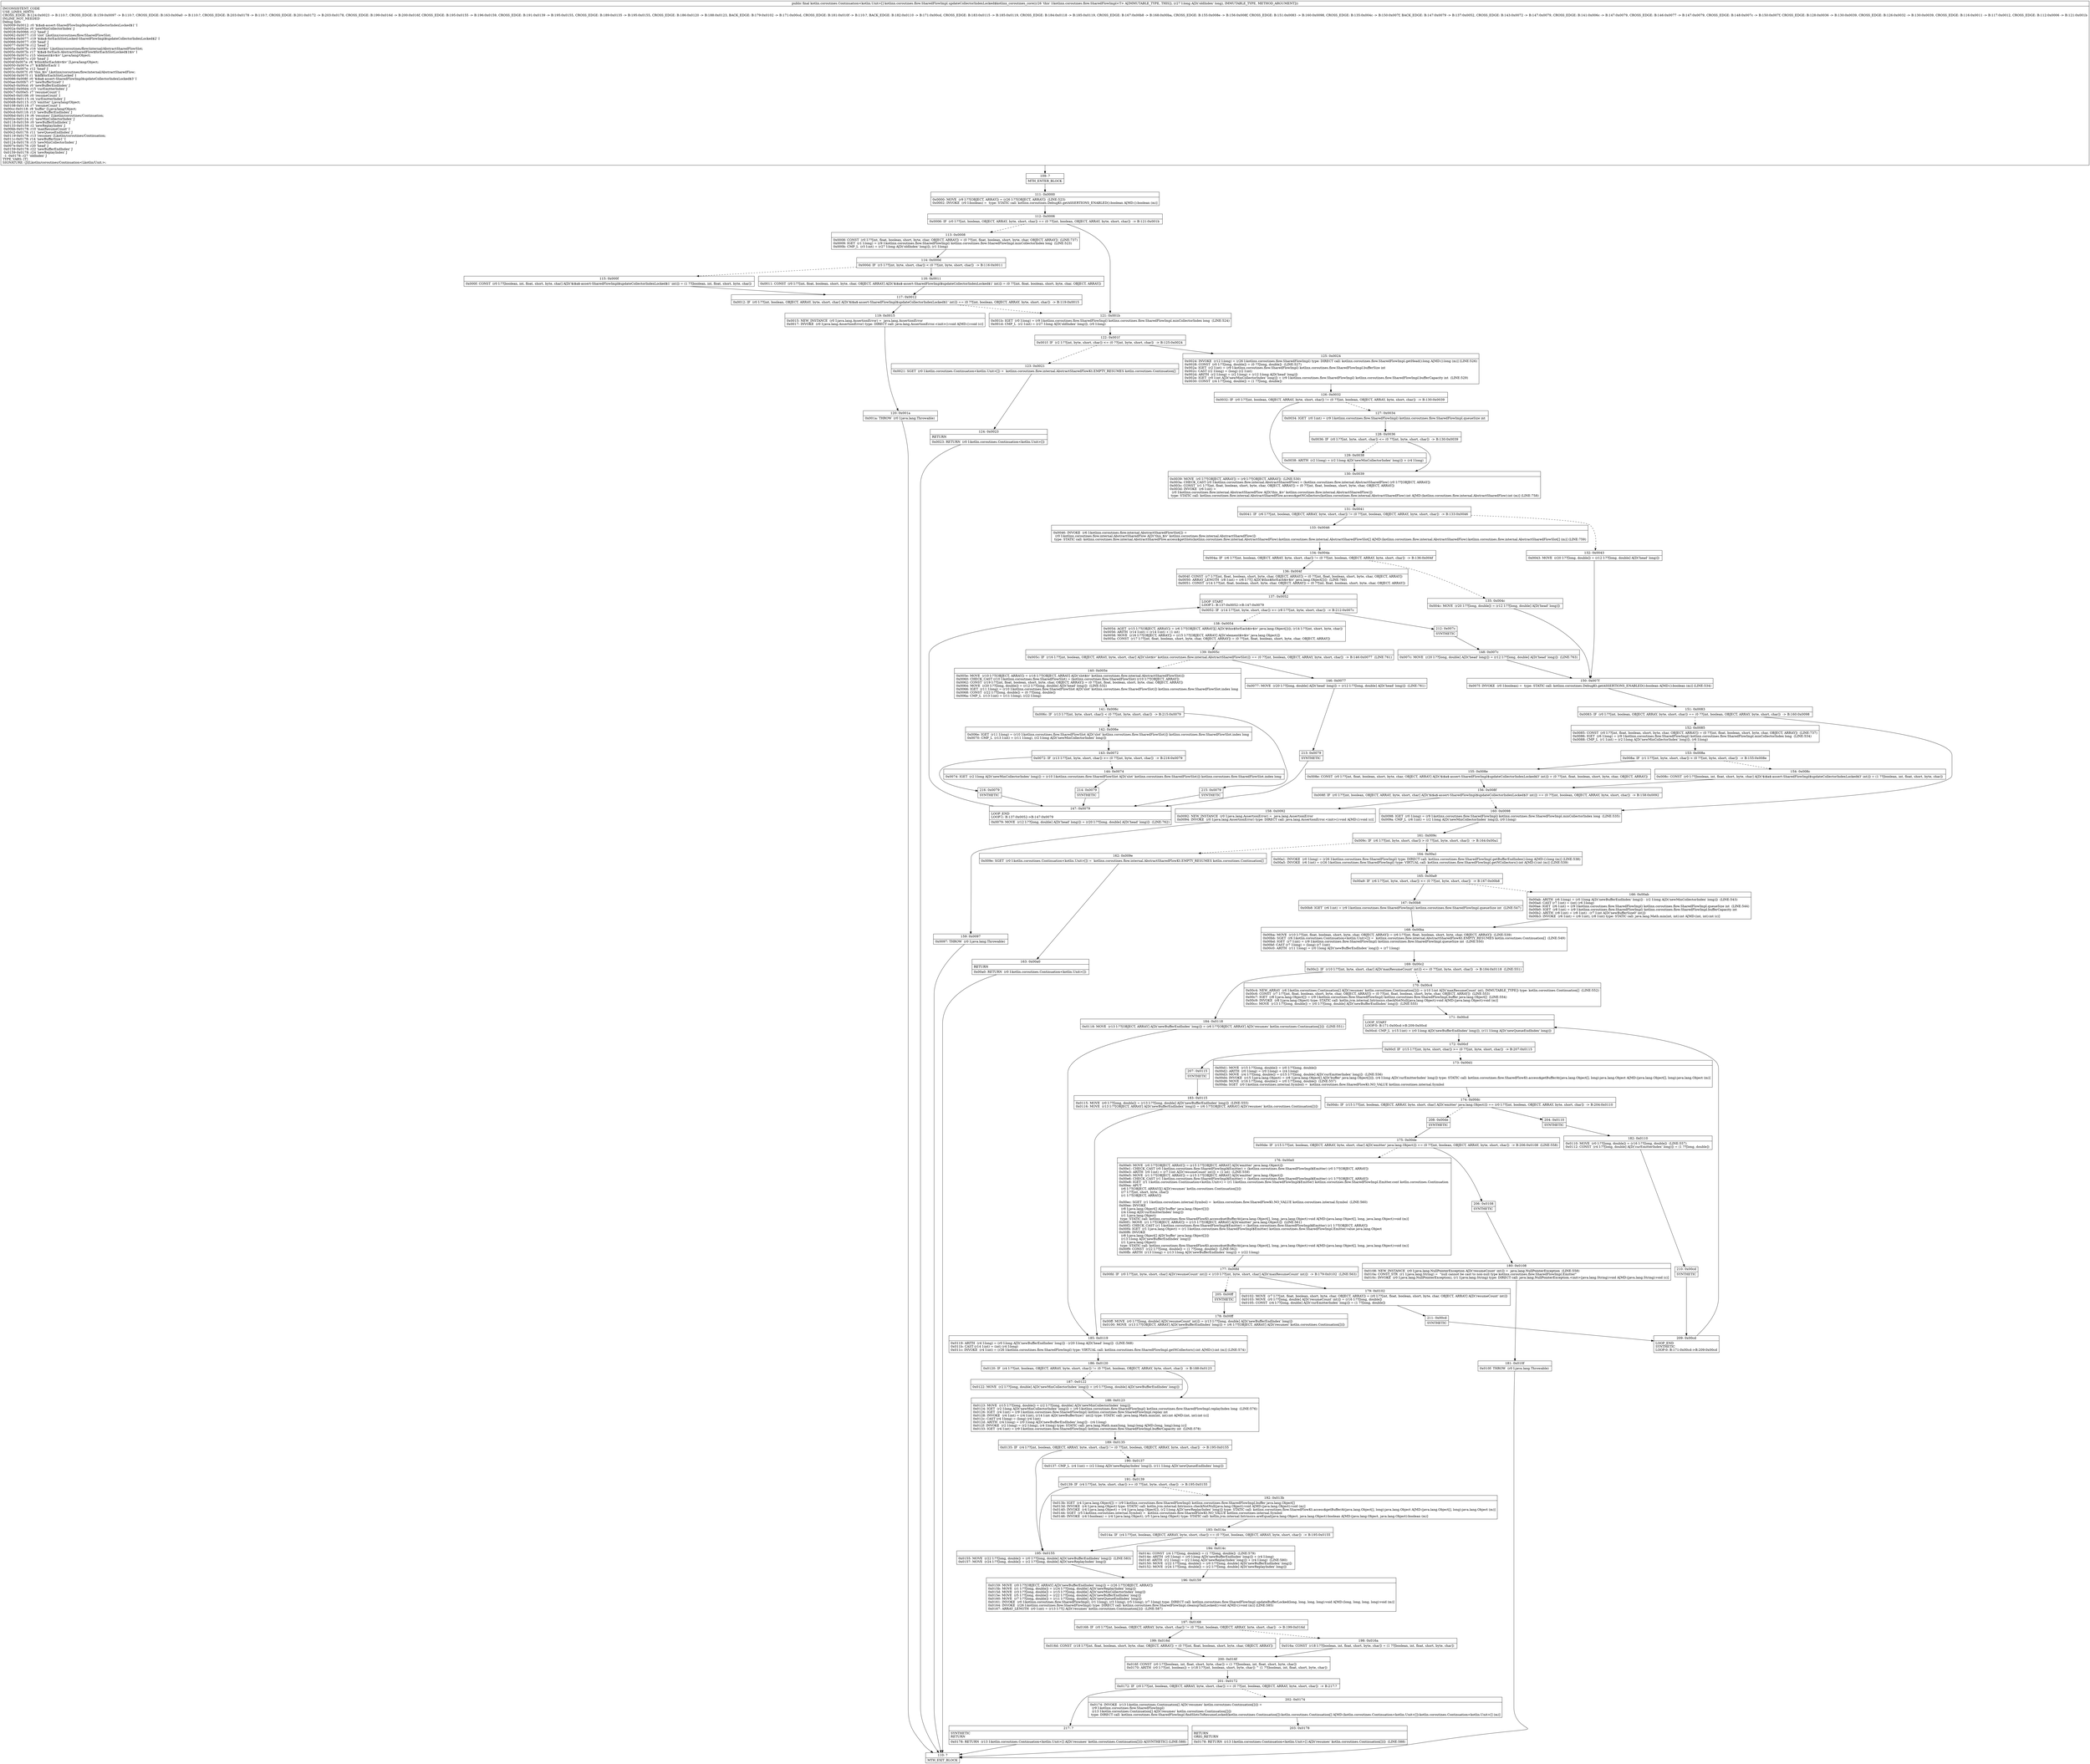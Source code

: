 digraph "CFG forkotlinx.coroutines.flow.SharedFlowImpl.updateCollectorIndexLocked$kotlinx_coroutines_core(J)[Lkotlin\/coroutines\/Continuation;" {
Node_109 [shape=record,label="{109\:\ ?|MTH_ENTER_BLOCK\l}"];
Node_111 [shape=record,label="{111\:\ 0x0000|0x0000: MOVE  (r9 I:??[OBJECT, ARRAY]) = (r26 I:??[OBJECT, ARRAY])  (LINE:523)\l0x0002: INVOKE  (r0 I:boolean) =  type: STATIC call: kotlinx.coroutines.DebugKt.getASSERTIONS_ENABLED():boolean A[MD:():boolean (m)]\l}"];
Node_112 [shape=record,label="{112\:\ 0x0006|0x0006: IF  (r0 I:??[int, boolean, OBJECT, ARRAY, byte, short, char]) == (0 ??[int, boolean, OBJECT, ARRAY, byte, short, char])  \-\> B:121:0x001b \l}"];
Node_113 [shape=record,label="{113\:\ 0x0008|0x0008: CONST  (r0 I:??[int, float, boolean, short, byte, char, OBJECT, ARRAY]) = (0 ??[int, float, boolean, short, byte, char, OBJECT, ARRAY])  (LINE:737)\l0x0009: IGET  (r1 I:long) = (r9 I:kotlinx.coroutines.flow.SharedFlowImpl) kotlinx.coroutines.flow.SharedFlowImpl.minCollectorIndex long  (LINE:523)\l0x000b: CMP_L  (r3 I:int) = (r27 I:long A[D('oldIndex' long)]), (r1 I:long) \l}"];
Node_114 [shape=record,label="{114\:\ 0x000d|0x000d: IF  (r3 I:??[int, byte, short, char]) \< (0 ??[int, byte, short, char])  \-\> B:116:0x0011 \l}"];
Node_115 [shape=record,label="{115\:\ 0x000f|0x000f: CONST  (r0 I:??[boolean, int, float, short, byte, char] A[D('$i$a$\-assert\-SharedFlowImpl$updateCollectorIndexLocked$1' int)]) = (1 ??[boolean, int, float, short, byte, char]) \l}"];
Node_117 [shape=record,label="{117\:\ 0x0012|0x0012: IF  (r0 I:??[int, boolean, OBJECT, ARRAY, byte, short, char] A[D('$i$a$\-assert\-SharedFlowImpl$updateCollectorIndexLocked$1' int)]) == (0 ??[int, boolean, OBJECT, ARRAY, byte, short, char])  \-\> B:119:0x0015 \l}"];
Node_119 [shape=record,label="{119\:\ 0x0015|0x0015: NEW_INSTANCE  (r0 I:java.lang.AssertionError) =  java.lang.AssertionError \l0x0017: INVOKE  (r0 I:java.lang.AssertionError) type: DIRECT call: java.lang.AssertionError.\<init\>():void A[MD:():void (c)]\l}"];
Node_120 [shape=record,label="{120\:\ 0x001a|0x001a: THROW  (r0 I:java.lang.Throwable) \l}"];
Node_110 [shape=record,label="{110\:\ ?|MTH_EXIT_BLOCK\l}"];
Node_116 [shape=record,label="{116\:\ 0x0011|0x0011: CONST  (r0 I:??[int, float, boolean, short, byte, char, OBJECT, ARRAY] A[D('$i$a$\-assert\-SharedFlowImpl$updateCollectorIndexLocked$1' int)]) = (0 ??[int, float, boolean, short, byte, char, OBJECT, ARRAY]) \l}"];
Node_121 [shape=record,label="{121\:\ 0x001b|0x001b: IGET  (r0 I:long) = (r9 I:kotlinx.coroutines.flow.SharedFlowImpl) kotlinx.coroutines.flow.SharedFlowImpl.minCollectorIndex long  (LINE:524)\l0x001d: CMP_L  (r2 I:int) = (r27 I:long A[D('oldIndex' long)]), (r0 I:long) \l}"];
Node_122 [shape=record,label="{122\:\ 0x001f|0x001f: IF  (r2 I:??[int, byte, short, char]) \<= (0 ??[int, byte, short, char])  \-\> B:125:0x0024 \l}"];
Node_123 [shape=record,label="{123\:\ 0x0021|0x0021: SGET  (r0 I:kotlin.coroutines.Continuation\<kotlin.Unit\>[]) =  kotlinx.coroutines.flow.internal.AbstractSharedFlowKt.EMPTY_RESUMES kotlin.coroutines.Continuation[] \l}"];
Node_124 [shape=record,label="{124\:\ 0x0023|RETURN\l|0x0023: RETURN  (r0 I:kotlin.coroutines.Continuation\<kotlin.Unit\>[]) \l}"];
Node_125 [shape=record,label="{125\:\ 0x0024|0x0024: INVOKE  (r12 I:long) = (r26 I:kotlinx.coroutines.flow.SharedFlowImpl) type: DIRECT call: kotlinx.coroutines.flow.SharedFlowImpl.getHead():long A[MD:():long (m)] (LINE:526)\l0x0028: CONST  (r0 I:??[long, double]) = (0 ??[long, double])  (LINE:527)\l0x002a: IGET  (r2 I:int) = (r9 I:kotlinx.coroutines.flow.SharedFlowImpl) kotlinx.coroutines.flow.SharedFlowImpl.bufferSize int \l0x002c: CAST (r2 I:long) = (long) (r2 I:int) \l0x002d: ARITH  (r2 I:long) = (r2 I:long) + (r12 I:long A[D('head' long)]) \l0x002e: IGET  (r0 I:int A[D('newMinCollectorIndex' long)]) = (r9 I:kotlinx.coroutines.flow.SharedFlowImpl) kotlinx.coroutines.flow.SharedFlowImpl.bufferCapacity int  (LINE:529)\l0x0030: CONST  (r4 I:??[long, double]) = (1 ??[long, double]) \l}"];
Node_126 [shape=record,label="{126\:\ 0x0032|0x0032: IF  (r0 I:??[int, boolean, OBJECT, ARRAY, byte, short, char]) != (0 ??[int, boolean, OBJECT, ARRAY, byte, short, char])  \-\> B:130:0x0039 \l}"];
Node_127 [shape=record,label="{127\:\ 0x0034|0x0034: IGET  (r0 I:int) = (r9 I:kotlinx.coroutines.flow.SharedFlowImpl) kotlinx.coroutines.flow.SharedFlowImpl.queueSize int \l}"];
Node_128 [shape=record,label="{128\:\ 0x0036|0x0036: IF  (r0 I:??[int, byte, short, char]) \<= (0 ??[int, byte, short, char])  \-\> B:130:0x0039 \l}"];
Node_129 [shape=record,label="{129\:\ 0x0038|0x0038: ARITH  (r2 I:long) = (r2 I:long A[D('newMinCollectorIndex' long)]) + (r4 I:long) \l}"];
Node_130 [shape=record,label="{130\:\ 0x0039|0x0039: MOVE  (r0 I:??[OBJECT, ARRAY]) = (r9 I:??[OBJECT, ARRAY])  (LINE:530)\l0x003a: CHECK_CAST (r0 I:kotlinx.coroutines.flow.internal.AbstractSharedFlow) = (kotlinx.coroutines.flow.internal.AbstractSharedFlow) (r0 I:??[OBJECT, ARRAY]) \l0x003c: CONST  (r1 I:??[int, float, boolean, short, byte, char, OBJECT, ARRAY]) = (0 ??[int, float, boolean, short, byte, char, OBJECT, ARRAY]) \l0x003d: INVOKE  (r6 I:int) = \l  (r0 I:kotlinx.coroutines.flow.internal.AbstractSharedFlow A[D('this_$iv' kotlinx.coroutines.flow.internal.AbstractSharedFlow)])\l type: STATIC call: kotlinx.coroutines.flow.internal.AbstractSharedFlow.access$getNCollectors(kotlinx.coroutines.flow.internal.AbstractSharedFlow):int A[MD:(kotlinx.coroutines.flow.internal.AbstractSharedFlow):int (m)] (LINE:758)\l}"];
Node_131 [shape=record,label="{131\:\ 0x0041|0x0041: IF  (r6 I:??[int, boolean, OBJECT, ARRAY, byte, short, char]) != (0 ??[int, boolean, OBJECT, ARRAY, byte, short, char])  \-\> B:133:0x0046 \l}"];
Node_132 [shape=record,label="{132\:\ 0x0043|0x0043: MOVE  (r20 I:??[long, double]) = (r12 I:??[long, double] A[D('head' long)]) \l}"];
Node_150 [shape=record,label="{150\:\ 0x007f|0x007f: INVOKE  (r0 I:boolean) =  type: STATIC call: kotlinx.coroutines.DebugKt.getASSERTIONS_ENABLED():boolean A[MD:():boolean (m)] (LINE:534)\l}"];
Node_151 [shape=record,label="{151\:\ 0x0083|0x0083: IF  (r0 I:??[int, boolean, OBJECT, ARRAY, byte, short, char]) == (0 ??[int, boolean, OBJECT, ARRAY, byte, short, char])  \-\> B:160:0x0098 \l}"];
Node_152 [shape=record,label="{152\:\ 0x0085|0x0085: CONST  (r0 I:??[int, float, boolean, short, byte, char, OBJECT, ARRAY]) = (0 ??[int, float, boolean, short, byte, char, OBJECT, ARRAY])  (LINE:737)\l0x0086: IGET  (r6 I:long) = (r9 I:kotlinx.coroutines.flow.SharedFlowImpl) kotlinx.coroutines.flow.SharedFlowImpl.minCollectorIndex long  (LINE:534)\l0x0088: CMP_L  (r1 I:int) = (r2 I:long A[D('newMinCollectorIndex' long)]), (r6 I:long) \l}"];
Node_153 [shape=record,label="{153\:\ 0x008a|0x008a: IF  (r1 I:??[int, byte, short, char]) \< (0 ??[int, byte, short, char])  \-\> B:155:0x008e \l}"];
Node_154 [shape=record,label="{154\:\ 0x008c|0x008c: CONST  (r0 I:??[boolean, int, float, short, byte, char] A[D('$i$a$\-assert\-SharedFlowImpl$updateCollectorIndexLocked$3' int)]) = (1 ??[boolean, int, float, short, byte, char]) \l}"];
Node_156 [shape=record,label="{156\:\ 0x008f|0x008f: IF  (r0 I:??[int, boolean, OBJECT, ARRAY, byte, short, char] A[D('$i$a$\-assert\-SharedFlowImpl$updateCollectorIndexLocked$3' int)]) == (0 ??[int, boolean, OBJECT, ARRAY, byte, short, char])  \-\> B:158:0x0092 \l}"];
Node_158 [shape=record,label="{158\:\ 0x0092|0x0092: NEW_INSTANCE  (r0 I:java.lang.AssertionError) =  java.lang.AssertionError \l0x0094: INVOKE  (r0 I:java.lang.AssertionError) type: DIRECT call: java.lang.AssertionError.\<init\>():void A[MD:():void (c)]\l}"];
Node_159 [shape=record,label="{159\:\ 0x0097|0x0097: THROW  (r0 I:java.lang.Throwable) \l}"];
Node_155 [shape=record,label="{155\:\ 0x008e|0x008e: CONST  (r0 I:??[int, float, boolean, short, byte, char, OBJECT, ARRAY] A[D('$i$a$\-assert\-SharedFlowImpl$updateCollectorIndexLocked$3' int)]) = (0 ??[int, float, boolean, short, byte, char, OBJECT, ARRAY]) \l}"];
Node_160 [shape=record,label="{160\:\ 0x0098|0x0098: IGET  (r0 I:long) = (r9 I:kotlinx.coroutines.flow.SharedFlowImpl) kotlinx.coroutines.flow.SharedFlowImpl.minCollectorIndex long  (LINE:535)\l0x009a: CMP_L  (r6 I:int) = (r2 I:long A[D('newMinCollectorIndex' long)]), (r0 I:long) \l}"];
Node_161 [shape=record,label="{161\:\ 0x009c|0x009c: IF  (r6 I:??[int, byte, short, char]) \> (0 ??[int, byte, short, char])  \-\> B:164:0x00a1 \l}"];
Node_162 [shape=record,label="{162\:\ 0x009e|0x009e: SGET  (r0 I:kotlin.coroutines.Continuation\<kotlin.Unit\>[]) =  kotlinx.coroutines.flow.internal.AbstractSharedFlowKt.EMPTY_RESUMES kotlin.coroutines.Continuation[] \l}"];
Node_163 [shape=record,label="{163\:\ 0x00a0|RETURN\l|0x00a0: RETURN  (r0 I:kotlin.coroutines.Continuation\<kotlin.Unit\>[]) \l}"];
Node_164 [shape=record,label="{164\:\ 0x00a1|0x00a1: INVOKE  (r0 I:long) = (r26 I:kotlinx.coroutines.flow.SharedFlowImpl) type: DIRECT call: kotlinx.coroutines.flow.SharedFlowImpl.getBufferEndIndex():long A[MD:():long (m)] (LINE:538)\l0x00a5: INVOKE  (r6 I:int) = (r26 I:kotlinx.coroutines.flow.SharedFlowImpl) type: VIRTUAL call: kotlinx.coroutines.flow.SharedFlowImpl.getNCollectors():int A[MD:():int (m)] (LINE:539)\l}"];
Node_165 [shape=record,label="{165\:\ 0x00a9|0x00a9: IF  (r6 I:??[int, byte, short, char]) \<= (0 ??[int, byte, short, char])  \-\> B:167:0x00b8 \l}"];
Node_166 [shape=record,label="{166\:\ 0x00ab|0x00ab: ARITH  (r6 I:long) = (r0 I:long A[D('newBufferEndIndex' long)]) \- (r2 I:long A[D('newMinCollectorIndex' long)])  (LINE:543)\l0x00ad: CAST (r7 I:int) = (int) (r6 I:long) \l0x00ae: IGET  (r6 I:int) = (r9 I:kotlinx.coroutines.flow.SharedFlowImpl) kotlinx.coroutines.flow.SharedFlowImpl.queueSize int  (LINE:544)\l0x00b0: IGET  (r8 I:int) = (r9 I:kotlinx.coroutines.flow.SharedFlowImpl) kotlinx.coroutines.flow.SharedFlowImpl.bufferCapacity int \l0x00b2: ARITH  (r8 I:int) = (r8 I:int) \- (r7 I:int A[D('newBufferSize0' int)]) \l0x00b3: INVOKE  (r6 I:int) = (r6 I:int), (r8 I:int) type: STATIC call: java.lang.Math.min(int, int):int A[MD:(int, int):int (c)]\l}"];
Node_168 [shape=record,label="{168\:\ 0x00ba|0x00ba: MOVE  (r10 I:??[int, float, boolean, short, byte, char, OBJECT, ARRAY]) = (r6 I:??[int, float, boolean, short, byte, char, OBJECT, ARRAY])  (LINE:539)\l0x00bb: SGET  (r6 I:kotlin.coroutines.Continuation\<kotlin.Unit\>[]) =  kotlinx.coroutines.flow.internal.AbstractSharedFlowKt.EMPTY_RESUMES kotlin.coroutines.Continuation[]  (LINE:549)\l0x00bd: IGET  (r7 I:int) = (r9 I:kotlinx.coroutines.flow.SharedFlowImpl) kotlinx.coroutines.flow.SharedFlowImpl.queueSize int  (LINE:550)\l0x00bf: CAST (r7 I:long) = (long) (r7 I:int) \l0x00c0: ARITH  (r11 I:long) = (r0 I:long A[D('newBufferEndIndex' long)]) + (r7 I:long) \l}"];
Node_169 [shape=record,label="{169\:\ 0x00c2|0x00c2: IF  (r10 I:??[int, byte, short, char] A[D('maxResumeCount' int)]) \<= (0 ??[int, byte, short, char])  \-\> B:184:0x0118  (LINE:551)\l}"];
Node_170 [shape=record,label="{170\:\ 0x00c4|0x00c4: NEW_ARRAY  (r6 I:kotlin.coroutines.Continuation[] A[D('resumes' kotlin.coroutines.Continuation[])]) = (r10 I:int A[D('maxResumeCount' int), IMMUTABLE_TYPE]) type: kotlin.coroutines.Continuation[]  (LINE:552)\l0x00c6: CONST  (r7 I:??[int, float, boolean, short, byte, char, OBJECT, ARRAY]) = (0 ??[int, float, boolean, short, byte, char, OBJECT, ARRAY])  (LINE:553)\l0x00c7: IGET  (r8 I:java.lang.Object[]) = (r9 I:kotlinx.coroutines.flow.SharedFlowImpl) kotlinx.coroutines.flow.SharedFlowImpl.buffer java.lang.Object[]  (LINE:554)\l0x00c9: INVOKE  (r8 I:java.lang.Object) type: STATIC call: kotlin.jvm.internal.Intrinsics.checkNotNull(java.lang.Object):void A[MD:(java.lang.Object):void (m)]\l0x00cc: MOVE  (r13 I:??[long, double]) = (r0 I:??[long, double] A[D('newBufferEndIndex' long)])  (LINE:555)\l}"];
Node_171 [shape=record,label="{171\:\ 0x00cd|LOOP_START\lLOOP:0: B:171:0x00cd\-\>B:209:0x00cd\l|0x00cd: CMP_L  (r15 I:int) = (r0 I:long A[D('newBufferEndIndex' long)]), (r11 I:long A[D('newQueueEndIndex' long)]) \l}"];
Node_172 [shape=record,label="{172\:\ 0x00cf|0x00cf: IF  (r15 I:??[int, byte, short, char]) \>= (0 ??[int, byte, short, char])  \-\> B:207:0x0115 \l}"];
Node_173 [shape=record,label="{173\:\ 0x00d1|0x00d1: MOVE  (r15 I:??[long, double]) = (r0 I:??[long, double]) \l0x00d2: ARITH  (r0 I:long) = (r0 I:long) + (r4 I:long) \l0x00d3: MOVE  (r4 I:??[long, double]) = (r15 I:??[long, double] A[D('curEmitterIndex' long)])  (LINE:556)\l0x00d4: INVOKE  (r15 I:java.lang.Object) = (r8 I:java.lang.Object[] A[D('buffer' java.lang.Object[])]), (r4 I:long A[D('curEmitterIndex' long)]) type: STATIC call: kotlinx.coroutines.flow.SharedFlowKt.access$getBufferAt(java.lang.Object[], long):java.lang.Object A[MD:(java.lang.Object[], long):java.lang.Object (m)]\l0x00d8: MOVE  (r16 I:??[long, double]) = (r0 I:??[long, double])  (LINE:557)\l0x00da: SGET  (r0 I:kotlinx.coroutines.internal.Symbol) =  kotlinx.coroutines.flow.SharedFlowKt.NO_VALUE kotlinx.coroutines.internal.Symbol \l}"];
Node_174 [shape=record,label="{174\:\ 0x00dc|0x00dc: IF  (r15 I:??[int, boolean, OBJECT, ARRAY, byte, short, char] A[D('emitter' java.lang.Object)]) == (r0 I:??[int, boolean, OBJECT, ARRAY, byte, short, char])  \-\> B:204:0x0110 \l}"];
Node_204 [shape=record,label="{204\:\ 0x0110|SYNTHETIC\l}"];
Node_182 [shape=record,label="{182\:\ 0x0110|0x0110: MOVE  (r0 I:??[long, double]) = (r16 I:??[long, double])  (LINE:557)\l0x0112: CONST  (r4 I:??[long, double] A[D('curEmitterIndex' long)]) = (1 ??[long, double]) \l}"];
Node_210 [shape=record,label="{210\:\ 0x00cd|SYNTHETIC\l}"];
Node_209 [shape=record,label="{209\:\ 0x00cd|LOOP_END\lSYNTHETIC\lLOOP:0: B:171:0x00cd\-\>B:209:0x00cd\l}"];
Node_208 [shape=record,label="{208\:\ 0x00de|SYNTHETIC\l}"];
Node_175 [shape=record,label="{175\:\ 0x00de|0x00de: IF  (r15 I:??[int, boolean, OBJECT, ARRAY, byte, short, char] A[D('emitter' java.lang.Object)]) == (0 ??[int, boolean, OBJECT, ARRAY, byte, short, char])  \-\> B:206:0x0108  (LINE:558)\l}"];
Node_176 [shape=record,label="{176\:\ 0x00e0|0x00e0: MOVE  (r0 I:??[OBJECT, ARRAY]) = (r15 I:??[OBJECT, ARRAY] A[D('emitter' java.lang.Object)]) \l0x00e1: CHECK_CAST (r0 I:kotlinx.coroutines.flow.SharedFlowImpl$Emitter) = (kotlinx.coroutines.flow.SharedFlowImpl$Emitter) (r0 I:??[OBJECT, ARRAY]) \l0x00e3: ARITH  (r0 I:int) = (r7 I:int A[D('resumeCount' int)]) + (1 int)  (LINE:559)\l0x00e5: MOVE  (r1 I:??[OBJECT, ARRAY]) = (r15 I:??[OBJECT, ARRAY] A[D('emitter' java.lang.Object)]) \l0x00e6: CHECK_CAST (r1 I:kotlinx.coroutines.flow.SharedFlowImpl$Emitter) = (kotlinx.coroutines.flow.SharedFlowImpl$Emitter) (r1 I:??[OBJECT, ARRAY]) \l0x00e8: IGET  (r1 I:kotlin.coroutines.Continuation\<kotlin.Unit\>) = (r1 I:kotlinx.coroutines.flow.SharedFlowImpl$Emitter) kotlinx.coroutines.flow.SharedFlowImpl.Emitter.cont kotlin.coroutines.Continuation \l0x00ea: APUT  \l  (r6 I:??[OBJECT, ARRAY][] A[D('resumes' kotlin.coroutines.Continuation[])])\l  (r7 I:??[int, short, byte, char])\l  (r1 I:??[OBJECT, ARRAY])\l \l0x00ec: SGET  (r1 I:kotlinx.coroutines.internal.Symbol) =  kotlinx.coroutines.flow.SharedFlowKt.NO_VALUE kotlinx.coroutines.internal.Symbol  (LINE:560)\l0x00ee: INVOKE  \l  (r8 I:java.lang.Object[] A[D('buffer' java.lang.Object[])])\l  (r4 I:long A[D('curEmitterIndex' long)])\l  (r1 I:java.lang.Object)\l type: STATIC call: kotlinx.coroutines.flow.SharedFlowKt.access$setBufferAt(java.lang.Object[], long, java.lang.Object):void A[MD:(java.lang.Object[], long, java.lang.Object):void (m)]\l0x00f1: MOVE  (r1 I:??[OBJECT, ARRAY]) = (r15 I:??[OBJECT, ARRAY] A[D('emitter' java.lang.Object)])  (LINE:561)\l0x00f2: CHECK_CAST (r1 I:kotlinx.coroutines.flow.SharedFlowImpl$Emitter) = (kotlinx.coroutines.flow.SharedFlowImpl$Emitter) (r1 I:??[OBJECT, ARRAY]) \l0x00f4: IGET  (r1 I:java.lang.Object) = (r1 I:kotlinx.coroutines.flow.SharedFlowImpl$Emitter) kotlinx.coroutines.flow.SharedFlowImpl.Emitter.value java.lang.Object \l0x00f6: INVOKE  \l  (r8 I:java.lang.Object[] A[D('buffer' java.lang.Object[])])\l  (r13 I:long A[D('newBufferEndIndex' long)])\l  (r1 I:java.lang.Object)\l type: STATIC call: kotlinx.coroutines.flow.SharedFlowKt.access$setBufferAt(java.lang.Object[], long, java.lang.Object):void A[MD:(java.lang.Object[], long, java.lang.Object):void (m)]\l0x00f9: CONST  (r22 I:??[long, double]) = (1 ??[long, double])  (LINE:562)\l0x00fb: ARITH  (r13 I:long) = (r13 I:long A[D('newBufferEndIndex' long)]) + (r22 I:long) \l}"];
Node_177 [shape=record,label="{177\:\ 0x00fd|0x00fd: IF  (r0 I:??[int, byte, short, char] A[D('resumeCount' int)]) \< (r10 I:??[int, byte, short, char] A[D('maxResumeCount' int)])  \-\> B:179:0x0102  (LINE:563)\l}"];
Node_179 [shape=record,label="{179\:\ 0x0102|0x0102: MOVE  (r7 I:??[int, float, boolean, short, byte, char, OBJECT, ARRAY]) = (r0 I:??[int, float, boolean, short, byte, char, OBJECT, ARRAY] A[D('resumeCount' int)]) \l0x0103: MOVE  (r0 I:??[long, double] A[D('resumeCount' int)]) = (r16 I:??[long, double]) \l0x0105: CONST  (r4 I:??[long, double] A[D('curEmitterIndex' long)]) = (1 ??[long, double]) \l}"];
Node_211 [shape=record,label="{211\:\ 0x00cd|SYNTHETIC\l}"];
Node_205 [shape=record,label="{205\:\ 0x00ff|SYNTHETIC\l}"];
Node_178 [shape=record,label="{178\:\ 0x00ff|0x00ff: MOVE  (r0 I:??[long, double] A[D('resumeCount' int)]) = (r13 I:??[long, double] A[D('newBufferEndIndex' long)]) \l0x0100: MOVE  (r13 I:??[OBJECT, ARRAY] A[D('newBufferEndIndex' long)]) = (r6 I:??[OBJECT, ARRAY] A[D('resumes' kotlin.coroutines.Continuation[])]) \l}"];
Node_185 [shape=record,label="{185\:\ 0x0119|0x0119: ARITH  (r4 I:long) = (r0 I:long A[D('newBufferEndIndex' long)]) \- (r20 I:long A[D('head' long)])  (LINE:568)\l0x011b: CAST (r14 I:int) = (int) (r4 I:long) \l0x011c: INVOKE  (r4 I:int) = (r26 I:kotlinx.coroutines.flow.SharedFlowImpl) type: VIRTUAL call: kotlinx.coroutines.flow.SharedFlowImpl.getNCollectors():int A[MD:():int (m)] (LINE:574)\l}"];
Node_186 [shape=record,label="{186\:\ 0x0120|0x0120: IF  (r4 I:??[int, boolean, OBJECT, ARRAY, byte, short, char]) != (0 ??[int, boolean, OBJECT, ARRAY, byte, short, char])  \-\> B:188:0x0123 \l}"];
Node_187 [shape=record,label="{187\:\ 0x0122|0x0122: MOVE  (r2 I:??[long, double] A[D('newMinCollectorIndex' long)]) = (r0 I:??[long, double] A[D('newBufferEndIndex' long)]) \l}"];
Node_188 [shape=record,label="{188\:\ 0x0123|0x0123: MOVE  (r15 I:??[long, double]) = (r2 I:??[long, double] A[D('newMinCollectorIndex' long)]) \l0x0124: IGET  (r2 I:long A[D('newMinCollectorIndex' long)]) = (r9 I:kotlinx.coroutines.flow.SharedFlowImpl) kotlinx.coroutines.flow.SharedFlowImpl.replayIndex long  (LINE:576)\l0x0126: IGET  (r4 I:int) = (r9 I:kotlinx.coroutines.flow.SharedFlowImpl) kotlinx.coroutines.flow.SharedFlowImpl.replay int \l0x0128: INVOKE  (r4 I:int) = (r4 I:int), (r14 I:int A[D('newBufferSize1' int)]) type: STATIC call: java.lang.Math.min(int, int):int A[MD:(int, int):int (c)]\l0x012c: CAST (r4 I:long) = (long) (r4 I:int) \l0x012d: ARITH  (r4 I:long) = (r0 I:long A[D('newBufferEndIndex' long)]) \- (r4 I:long) \l0x012f: INVOKE  (r2 I:long) = (r2 I:long), (r4 I:long) type: STATIC call: java.lang.Math.max(long, long):long A[MD:(long, long):long (c)]\l0x0133: IGET  (r4 I:int) = (r9 I:kotlinx.coroutines.flow.SharedFlowImpl) kotlinx.coroutines.flow.SharedFlowImpl.bufferCapacity int  (LINE:578)\l}"];
Node_189 [shape=record,label="{189\:\ 0x0135|0x0135: IF  (r4 I:??[int, boolean, OBJECT, ARRAY, byte, short, char]) != (0 ??[int, boolean, OBJECT, ARRAY, byte, short, char])  \-\> B:195:0x0155 \l}"];
Node_190 [shape=record,label="{190\:\ 0x0137|0x0137: CMP_L  (r4 I:int) = (r2 I:long A[D('newReplayIndex' long)]), (r11 I:long A[D('newQueueEndIndex' long)]) \l}"];
Node_191 [shape=record,label="{191\:\ 0x0139|0x0139: IF  (r4 I:??[int, byte, short, char]) \>= (0 ??[int, byte, short, char])  \-\> B:195:0x0155 \l}"];
Node_192 [shape=record,label="{192\:\ 0x013b|0x013b: IGET  (r4 I:java.lang.Object[]) = (r9 I:kotlinx.coroutines.flow.SharedFlowImpl) kotlinx.coroutines.flow.SharedFlowImpl.buffer java.lang.Object[] \l0x013d: INVOKE  (r4 I:java.lang.Object) type: STATIC call: kotlin.jvm.internal.Intrinsics.checkNotNull(java.lang.Object):void A[MD:(java.lang.Object):void (m)]\l0x0140: INVOKE  (r4 I:java.lang.Object) = (r4 I:java.lang.Object[]), (r2 I:long A[D('newReplayIndex' long)]) type: STATIC call: kotlinx.coroutines.flow.SharedFlowKt.access$getBufferAt(java.lang.Object[], long):java.lang.Object A[MD:(java.lang.Object[], long):java.lang.Object (m)]\l0x0144: SGET  (r5 I:kotlinx.coroutines.internal.Symbol) =  kotlinx.coroutines.flow.SharedFlowKt.NO_VALUE kotlinx.coroutines.internal.Symbol \l0x0146: INVOKE  (r4 I:boolean) = (r4 I:java.lang.Object), (r5 I:java.lang.Object) type: STATIC call: kotlin.jvm.internal.Intrinsics.areEqual(java.lang.Object, java.lang.Object):boolean A[MD:(java.lang.Object, java.lang.Object):boolean (m)]\l}"];
Node_193 [shape=record,label="{193\:\ 0x014a|0x014a: IF  (r4 I:??[int, boolean, OBJECT, ARRAY, byte, short, char]) == (0 ??[int, boolean, OBJECT, ARRAY, byte, short, char])  \-\> B:195:0x0155 \l}"];
Node_194 [shape=record,label="{194\:\ 0x014c|0x014c: CONST  (r4 I:??[long, double]) = (1 ??[long, double])  (LINE:579)\l0x014e: ARITH  (r0 I:long) = (r0 I:long A[D('newBufferEndIndex' long)]) + (r4 I:long) \l0x014f: ARITH  (r2 I:long) = (r2 I:long A[D('newReplayIndex' long)]) + (r4 I:long)  (LINE:580)\l0x0150: MOVE  (r22 I:??[long, double]) = (r0 I:??[long, double] A[D('newBufferEndIndex' long)]) \l0x0152: MOVE  (r24 I:??[long, double]) = (r2 I:??[long, double] A[D('newReplayIndex' long)]) \l}"];
Node_196 [shape=record,label="{196\:\ 0x0159|0x0159: MOVE  (r0 I:??[OBJECT, ARRAY] A[D('newBufferEndIndex' long)]) = (r26 I:??[OBJECT, ARRAY]) \l0x015b: MOVE  (r1 I:??[long, double]) = (r24 I:??[long, double] A[D('newReplayIndex' long)]) \l0x015d: MOVE  (r3 I:??[long, double]) = (r15 I:??[long, double] A[D('newMinCollectorIndex' long)]) \l0x015e: MOVE  (r5 I:??[long, double]) = (r22 I:??[long, double] A[D('newBufferEndIndex' long)]) \l0x0160: MOVE  (r7 I:??[long, double]) = (r11 I:??[long, double] A[D('newQueueEndIndex' long)]) \l0x0161: INVOKE  (r0 I:kotlinx.coroutines.flow.SharedFlowImpl), (r1 I:long), (r3 I:long), (r5 I:long), (r7 I:long) type: DIRECT call: kotlinx.coroutines.flow.SharedFlowImpl.updateBufferLocked(long, long, long, long):void A[MD:(long, long, long, long):void (m)]\l0x0164: INVOKE  (r26 I:kotlinx.coroutines.flow.SharedFlowImpl) type: DIRECT call: kotlinx.coroutines.flow.SharedFlowImpl.cleanupTailLocked():void A[MD:():void (m)] (LINE:585)\l0x0167: ARRAY_LENGTH  (r0 I:int) = (r13 I:??[] A[D('resumes' kotlin.coroutines.Continuation[])])  (LINE:587)\l}"];
Node_197 [shape=record,label="{197\:\ 0x0168|0x0168: IF  (r0 I:??[int, boolean, OBJECT, ARRAY, byte, short, char]) != (0 ??[int, boolean, OBJECT, ARRAY, byte, short, char])  \-\> B:199:0x016d \l}"];
Node_198 [shape=record,label="{198\:\ 0x016a|0x016a: CONST  (r18 I:??[boolean, int, float, short, byte, char]) = (1 ??[boolean, int, float, short, byte, char]) \l}"];
Node_200 [shape=record,label="{200\:\ 0x016f|0x016f: CONST  (r0 I:??[boolean, int, float, short, byte, char]) = (1 ??[boolean, int, float, short, byte, char]) \l0x0170: ARITH  (r0 I:??[int, boolean]) = (r18 I:??[int, boolean, short, byte, char]) ^ (1 ??[boolean, int, float, short, byte, char]) \l}"];
Node_201 [shape=record,label="{201\:\ 0x0172|0x0172: IF  (r0 I:??[int, boolean, OBJECT, ARRAY, byte, short, char]) == (0 ??[int, boolean, OBJECT, ARRAY, byte, short, char])  \-\> B:217:? \l}"];
Node_202 [shape=record,label="{202\:\ 0x0174|0x0174: INVOKE  (r13 I:kotlin.coroutines.Continuation[] A[D('resumes' kotlin.coroutines.Continuation[])]) = \l  (r9 I:kotlinx.coroutines.flow.SharedFlowImpl)\l  (r13 I:kotlin.coroutines.Continuation[] A[D('resumes' kotlin.coroutines.Continuation[])])\l type: DIRECT call: kotlinx.coroutines.flow.SharedFlowImpl.findSlotsToResumeLocked(kotlin.coroutines.Continuation[]):kotlin.coroutines.Continuation[] A[MD:(kotlin.coroutines.Continuation\<kotlin.Unit\>[]):kotlin.coroutines.Continuation\<kotlin.Unit\>[] (m)]\l}"];
Node_203 [shape=record,label="{203\:\ 0x0178|RETURN\lORIG_RETURN\l|0x0178: RETURN  (r13 I:kotlin.coroutines.Continuation\<kotlin.Unit\>[] A[D('resumes' kotlin.coroutines.Continuation[])])  (LINE:588)\l}"];
Node_217 [shape=record,label="{217\:\ ?|SYNTHETIC\lRETURN\l|0x0178: RETURN  (r13 I:kotlin.coroutines.Continuation\<kotlin.Unit\>[] A[D('resumes' kotlin.coroutines.Continuation[])]) A[SYNTHETIC] (LINE:588)\l}"];
Node_199 [shape=record,label="{199\:\ 0x016d|0x016d: CONST  (r18 I:??[int, float, boolean, short, byte, char, OBJECT, ARRAY]) = (0 ??[int, float, boolean, short, byte, char, OBJECT, ARRAY]) \l}"];
Node_195 [shape=record,label="{195\:\ 0x0155|0x0155: MOVE  (r22 I:??[long, double]) = (r0 I:??[long, double] A[D('newBufferEndIndex' long)])  (LINE:583)\l0x0157: MOVE  (r24 I:??[long, double]) = (r2 I:??[long, double] A[D('newReplayIndex' long)]) \l}"];
Node_206 [shape=record,label="{206\:\ 0x0108|SYNTHETIC\l}"];
Node_180 [shape=record,label="{180\:\ 0x0108|0x0108: NEW_INSTANCE  (r0 I:java.lang.NullPointerException A[D('resumeCount' int)]) =  java.lang.NullPointerException  (LINE:558)\l0x010a: CONST_STR  (r1 I:java.lang.String) =  \"null cannot be cast to non\-null type kotlinx.coroutines.flow.SharedFlowImpl.Emitter\" \l0x010c: INVOKE  (r0 I:java.lang.NullPointerException), (r1 I:java.lang.String) type: DIRECT call: java.lang.NullPointerException.\<init\>(java.lang.String):void A[MD:(java.lang.String):void (c)]\l}"];
Node_181 [shape=record,label="{181\:\ 0x010f|0x010f: THROW  (r0 I:java.lang.Throwable) \l}"];
Node_207 [shape=record,label="{207\:\ 0x0115|SYNTHETIC\l}"];
Node_183 [shape=record,label="{183\:\ 0x0115|0x0115: MOVE  (r0 I:??[long, double]) = (r13 I:??[long, double] A[D('newBufferEndIndex' long)])  (LINE:555)\l0x0116: MOVE  (r13 I:??[OBJECT, ARRAY] A[D('newBufferEndIndex' long)]) = (r6 I:??[OBJECT, ARRAY] A[D('resumes' kotlin.coroutines.Continuation[])]) \l}"];
Node_184 [shape=record,label="{184\:\ 0x0118|0x0118: MOVE  (r13 I:??[OBJECT, ARRAY] A[D('newBufferEndIndex' long)]) = (r6 I:??[OBJECT, ARRAY] A[D('resumes' kotlin.coroutines.Continuation[])])  (LINE:551)\l}"];
Node_167 [shape=record,label="{167\:\ 0x00b8|0x00b8: IGET  (r6 I:int) = (r9 I:kotlinx.coroutines.flow.SharedFlowImpl) kotlinx.coroutines.flow.SharedFlowImpl.queueSize int  (LINE:547)\l}"];
Node_133 [shape=record,label="{133\:\ 0x0046|0x0046: INVOKE  (r6 I:kotlinx.coroutines.flow.internal.AbstractSharedFlowSlot[]) = \l  (r0 I:kotlinx.coroutines.flow.internal.AbstractSharedFlow A[D('this_$iv' kotlinx.coroutines.flow.internal.AbstractSharedFlow)])\l type: STATIC call: kotlinx.coroutines.flow.internal.AbstractSharedFlow.access$getSlots(kotlinx.coroutines.flow.internal.AbstractSharedFlow):kotlinx.coroutines.flow.internal.AbstractSharedFlowSlot[] A[MD:(kotlinx.coroutines.flow.internal.AbstractSharedFlow):kotlinx.coroutines.flow.internal.AbstractSharedFlowSlot[] (m)] (LINE:759)\l}"];
Node_134 [shape=record,label="{134\:\ 0x004a|0x004a: IF  (r6 I:??[int, boolean, OBJECT, ARRAY, byte, short, char]) != (0 ??[int, boolean, OBJECT, ARRAY, byte, short, char])  \-\> B:136:0x004f \l}"];
Node_135 [shape=record,label="{135\:\ 0x004c|0x004c: MOVE  (r20 I:??[long, double]) = (r12 I:??[long, double] A[D('head' long)]) \l}"];
Node_136 [shape=record,label="{136\:\ 0x004f|0x004f: CONST  (r7 I:??[int, float, boolean, short, byte, char, OBJECT, ARRAY]) = (0 ??[int, float, boolean, short, byte, char, OBJECT, ARRAY]) \l0x0050: ARRAY_LENGTH  (r8 I:int) = (r6 I:??[] A[D('$this$forEach$iv$iv' java.lang.Object[])])  (LINE:760)\l0x0051: CONST  (r14 I:??[int, float, boolean, short, byte, char, OBJECT, ARRAY]) = (0 ??[int, float, boolean, short, byte, char, OBJECT, ARRAY]) \l}"];
Node_137 [shape=record,label="{137\:\ 0x0052|LOOP_START\lLOOP:1: B:137:0x0052\-\>B:147:0x0079\l|0x0052: IF  (r14 I:??[int, byte, short, char]) \>= (r8 I:??[int, byte, short, char])  \-\> B:212:0x007c \l}"];
Node_138 [shape=record,label="{138\:\ 0x0054|0x0054: AGET  (r15 I:??[OBJECT, ARRAY]) = (r6 I:??[OBJECT, ARRAY][] A[D('$this$forEach$iv$iv' java.lang.Object[])]), (r14 I:??[int, short, byte, char]) \l0x0056: ARITH  (r14 I:int) = (r14 I:int) + (1 int) \l0x0058: MOVE  (r16 I:??[OBJECT, ARRAY]) = (r15 I:??[OBJECT, ARRAY] A[D('element$iv$iv' java.lang.Object)]) \l0x005a: CONST  (r17 I:??[int, float, boolean, short, byte, char, OBJECT, ARRAY]) = (0 ??[int, float, boolean, short, byte, char, OBJECT, ARRAY]) \l}"];
Node_139 [shape=record,label="{139\:\ 0x005c|0x005c: IF  (r16 I:??[int, boolean, OBJECT, ARRAY, byte, short, char] A[D('slot$iv' kotlinx.coroutines.flow.internal.AbstractSharedFlowSlot)]) == (0 ??[int, boolean, OBJECT, ARRAY, byte, short, char])  \-\> B:146:0x0077  (LINE:761)\l}"];
Node_140 [shape=record,label="{140\:\ 0x005e|0x005e: MOVE  (r10 I:??[OBJECT, ARRAY]) = (r16 I:??[OBJECT, ARRAY] A[D('slot$iv' kotlinx.coroutines.flow.internal.AbstractSharedFlowSlot)]) \l0x0060: CHECK_CAST (r10 I:kotlinx.coroutines.flow.SharedFlowSlot) = (kotlinx.coroutines.flow.SharedFlowSlot) (r10 I:??[OBJECT, ARRAY]) \l0x0062: CONST  (r19 I:??[int, float, boolean, short, byte, char, OBJECT, ARRAY]) = (0 ??[int, float, boolean, short, byte, char, OBJECT, ARRAY]) \l0x0064: MOVE  (r20 I:??[long, double]) = (r12 I:??[long, double] A[D('head' long)])  (LINE:532)\l0x0066: IGET  (r11 I:long) = (r10 I:kotlinx.coroutines.flow.SharedFlowSlot A[D('slot' kotlinx.coroutines.flow.SharedFlowSlot)]) kotlinx.coroutines.flow.SharedFlowSlot.index long \l0x0068: CONST  (r22 I:??[long, double]) = (0 ??[long, double]) \l0x006a: CMP_L  (r13 I:int) = (r11 I:long), (r22 I:long) \l}"];
Node_141 [shape=record,label="{141\:\ 0x006c|0x006c: IF  (r13 I:??[int, byte, short, char]) \< (0 ??[int, byte, short, char])  \-\> B:215:0x0079 \l}"];
Node_142 [shape=record,label="{142\:\ 0x006e|0x006e: IGET  (r11 I:long) = (r10 I:kotlinx.coroutines.flow.SharedFlowSlot A[D('slot' kotlinx.coroutines.flow.SharedFlowSlot)]) kotlinx.coroutines.flow.SharedFlowSlot.index long \l0x0070: CMP_L  (r13 I:int) = (r11 I:long), (r2 I:long A[D('newMinCollectorIndex' long)]) \l}"];
Node_143 [shape=record,label="{143\:\ 0x0072|0x0072: IF  (r13 I:??[int, byte, short, char]) \>= (0 ??[int, byte, short, char])  \-\> B:216:0x0079 \l}"];
Node_144 [shape=record,label="{144\:\ 0x0074|0x0074: IGET  (r2 I:long A[D('newMinCollectorIndex' long)]) = (r10 I:kotlinx.coroutines.flow.SharedFlowSlot A[D('slot' kotlinx.coroutines.flow.SharedFlowSlot)]) kotlinx.coroutines.flow.SharedFlowSlot.index long \l}"];
Node_214 [shape=record,label="{214\:\ 0x0079|SYNTHETIC\l}"];
Node_147 [shape=record,label="{147\:\ 0x0079|LOOP_END\lLOOP:1: B:137:0x0052\-\>B:147:0x0079\l|0x0079: MOVE  (r12 I:??[long, double] A[D('head' long)]) = (r20 I:??[long, double] A[D('head' long)])  (LINE:762)\l}"];
Node_216 [shape=record,label="{216\:\ 0x0079|SYNTHETIC\l}"];
Node_215 [shape=record,label="{215\:\ 0x0079|SYNTHETIC\l}"];
Node_146 [shape=record,label="{146\:\ 0x0077|0x0077: MOVE  (r20 I:??[long, double] A[D('head' long)]) = (r12 I:??[long, double] A[D('head' long)])  (LINE:761)\l}"];
Node_213 [shape=record,label="{213\:\ 0x0079|SYNTHETIC\l}"];
Node_212 [shape=record,label="{212\:\ 0x007c|SYNTHETIC\l}"];
Node_148 [shape=record,label="{148\:\ 0x007c|0x007c: MOVE  (r20 I:??[long, double] A[D('head' long)]) = (r12 I:??[long, double] A[D('head' long)])  (LINE:763)\l}"];
MethodNode[shape=record,label="{public final kotlin.coroutines.Continuation\<kotlin.Unit\>[] kotlinx.coroutines.flow.SharedFlowImpl.updateCollectorIndexLocked$kotlinx_coroutines_core((r26 'this' I:kotlinx.coroutines.flow.SharedFlowImpl\<T\> A[IMMUTABLE_TYPE, THIS]), (r27 I:long A[D('oldIndex' long), IMMUTABLE_TYPE, METHOD_ARGUMENT]))  | INCONSISTENT_CODE\lUSE_LINES_HINTS\lCROSS_EDGE: B:124:0x0023 \-\> B:110:?, CROSS_EDGE: B:159:0x0097 \-\> B:110:?, CROSS_EDGE: B:163:0x00a0 \-\> B:110:?, CROSS_EDGE: B:203:0x0178 \-\> B:110:?, CROSS_EDGE: B:201:0x0172 \-\> B:203:0x0178, CROSS_EDGE: B:199:0x016d \-\> B:200:0x016f, CROSS_EDGE: B:195:0x0155 \-\> B:196:0x0159, CROSS_EDGE: B:191:0x0139 \-\> B:195:0x0155, CROSS_EDGE: B:189:0x0135 \-\> B:195:0x0155, CROSS_EDGE: B:186:0x0120 \-\> B:188:0x0123, BACK_EDGE: B:179:0x0102 \-\> B:171:0x00cd, CROSS_EDGE: B:181:0x010f \-\> B:110:?, BACK_EDGE: B:182:0x0110 \-\> B:171:0x00cd, CROSS_EDGE: B:183:0x0115 \-\> B:185:0x0119, CROSS_EDGE: B:184:0x0118 \-\> B:185:0x0119, CROSS_EDGE: B:167:0x00b8 \-\> B:168:0x00ba, CROSS_EDGE: B:155:0x008e \-\> B:156:0x008f, CROSS_EDGE: B:151:0x0083 \-\> B:160:0x0098, CROSS_EDGE: B:135:0x004c \-\> B:150:0x007f, BACK_EDGE: B:147:0x0079 \-\> B:137:0x0052, CROSS_EDGE: B:143:0x0072 \-\> B:147:0x0079, CROSS_EDGE: B:141:0x006c \-\> B:147:0x0079, CROSS_EDGE: B:146:0x0077 \-\> B:147:0x0079, CROSS_EDGE: B:148:0x007c \-\> B:150:0x007f, CROSS_EDGE: B:128:0x0036 \-\> B:130:0x0039, CROSS_EDGE: B:126:0x0032 \-\> B:130:0x0039, CROSS_EDGE: B:116:0x0011 \-\> B:117:0x0012, CROSS_EDGE: B:112:0x0006 \-\> B:121:0x001b\lINLINE_NOT_NEEDED\lDebug Info:\l  0x0009\-0x0012: r0 '$i$a$\-assert\-SharedFlowImpl$updateCollectorIndexLocked$1' I\l  0x002a\-0x002e: r0 'newMinCollectorIndex' J\l  0x0028\-0x0066: r12 'head' J\l  0x0062\-0x0077: r10 'slot' Lkotlinx\/coroutines\/flow\/SharedFlowSlot;\l  0x0064\-0x0077: r19 '$i$a$\-forEachSlotLocked\-SharedFlowImpl$updateCollectorIndexLocked$2' I\l  0x0066\-0x0077: r20 'head' J\l  0x0077\-0x0079: r12 'head' J\l  0x005a\-0x007b: r16 'slot$iv' Lkotlinx\/coroutines\/flow\/internal\/AbstractSharedFlowSlot;\l  0x005c\-0x007b: r17 '$i$a$\-forEach\-AbstractSharedFlow$forEachSlotLocked$1$iv' I\l  0x0056\-0x007c: r15 'element$iv$iv' Ljava\/lang\/Object;\l  0x0079\-0x007c: r20 'head' J\l  0x004f\-0x007e: r6 '$this$forEach$iv$iv' [Ljava\/lang\/Object;\l  0x0050\-0x007e: r7 '$i$f$forEach' I\l  0x007c\-0x007e: r12 'head' J\l  0x003c\-0x007f: r0 'this_$iv' Lkotlinx\/coroutines\/flow\/internal\/AbstractSharedFlow;\l  0x003d\-0x007f: r1 '$i$f$forEachSlotLocked' I\l  0x0086\-0x008f: r0 '$i$a$\-assert\-SharedFlowImpl$updateCollectorIndexLocked$3' I\l  0x00ae\-0x00b7: r7 'newBufferSize0' I\l  0x00a5\-0x00cd: r0 'newBufferEndIndex' J\l  0x00d2\-0x00d4: r15 'curEmitterIndex' J\l  0x00c7\-0x00e5: r7 'resumeCount' I\l  0x00e5\-0x0108: r0 'resumeCount' I\l  0x00d4\-0x0115: r4 'curEmitterIndex' J\l  0x00d8\-0x0115: r15 'emitter' Ljava\/lang\/Object;\l  0x0108\-0x0118: r7 'resumeCount' I\l  0x00cc\-0x0118: r8 'buffer' [Ljava\/lang\/Object;\l  0x00cd\-0x0118: r13 'newBufferEndIndex' J\l  0x00bd\-0x0119: r6 'resumes' [Lkotlin\/coroutines\/Continuation;\l  0x002e\-0x0124: r2 'newMinCollectorIndex' J\l  0x0118\-0x0159: r0 'newBufferEndIndex' J\l  0x0133\-0x0159: r2 'newReplayIndex' J\l  0x00bb\-0x0178: r10 'maxResumeCount' I\l  0x00c2\-0x0178: r11 'newQueueEndIndex' J\l  0x0119\-0x0178: r13 'resumes' [Lkotlin\/coroutines\/Continuation;\l  0x011c\-0x0178: r14 'newBufferSize1' I\l  0x0124\-0x0178: r15 'newMinCollectorIndex' J\l  0x007e\-0x0178: r20 'head' J\l  0x0159\-0x0178: r22 'newBufferEndIndex' J\l  0x0159\-0x0178: r24 'newReplayIndex' J\l  \-1 \-0x0178: r27 'oldIndex' J\lTYPE_VARS: [T]\lSIGNATURE: (J)[Lkotlin\/coroutines\/Continuation\<Lkotlin\/Unit;\>;\l}"];
MethodNode -> Node_109;Node_109 -> Node_111;
Node_111 -> Node_112;
Node_112 -> Node_113[style=dashed];
Node_112 -> Node_121;
Node_113 -> Node_114;
Node_114 -> Node_115[style=dashed];
Node_114 -> Node_116;
Node_115 -> Node_117;
Node_117 -> Node_119;
Node_117 -> Node_121[style=dashed];
Node_119 -> Node_120;
Node_120 -> Node_110;
Node_116 -> Node_117;
Node_121 -> Node_122;
Node_122 -> Node_123[style=dashed];
Node_122 -> Node_125;
Node_123 -> Node_124;
Node_124 -> Node_110;
Node_125 -> Node_126;
Node_126 -> Node_127[style=dashed];
Node_126 -> Node_130;
Node_127 -> Node_128;
Node_128 -> Node_129[style=dashed];
Node_128 -> Node_130;
Node_129 -> Node_130;
Node_130 -> Node_131;
Node_131 -> Node_132[style=dashed];
Node_131 -> Node_133;
Node_132 -> Node_150;
Node_150 -> Node_151;
Node_151 -> Node_152[style=dashed];
Node_151 -> Node_160;
Node_152 -> Node_153;
Node_153 -> Node_154[style=dashed];
Node_153 -> Node_155;
Node_154 -> Node_156;
Node_156 -> Node_158;
Node_156 -> Node_160[style=dashed];
Node_158 -> Node_159;
Node_159 -> Node_110;
Node_155 -> Node_156;
Node_160 -> Node_161;
Node_161 -> Node_162[style=dashed];
Node_161 -> Node_164;
Node_162 -> Node_163;
Node_163 -> Node_110;
Node_164 -> Node_165;
Node_165 -> Node_166[style=dashed];
Node_165 -> Node_167;
Node_166 -> Node_168;
Node_168 -> Node_169;
Node_169 -> Node_170[style=dashed];
Node_169 -> Node_184;
Node_170 -> Node_171;
Node_171 -> Node_172;
Node_172 -> Node_173[style=dashed];
Node_172 -> Node_207;
Node_173 -> Node_174;
Node_174 -> Node_204;
Node_174 -> Node_208[style=dashed];
Node_204 -> Node_182;
Node_182 -> Node_210;
Node_210 -> Node_209;
Node_209 -> Node_171;
Node_208 -> Node_175;
Node_175 -> Node_176[style=dashed];
Node_175 -> Node_206;
Node_176 -> Node_177;
Node_177 -> Node_179;
Node_177 -> Node_205[style=dashed];
Node_179 -> Node_211;
Node_211 -> Node_209;
Node_205 -> Node_178;
Node_178 -> Node_185;
Node_185 -> Node_186;
Node_186 -> Node_187[style=dashed];
Node_186 -> Node_188;
Node_187 -> Node_188;
Node_188 -> Node_189;
Node_189 -> Node_190[style=dashed];
Node_189 -> Node_195;
Node_190 -> Node_191;
Node_191 -> Node_192[style=dashed];
Node_191 -> Node_195;
Node_192 -> Node_193;
Node_193 -> Node_194[style=dashed];
Node_193 -> Node_195;
Node_194 -> Node_196;
Node_196 -> Node_197;
Node_197 -> Node_198[style=dashed];
Node_197 -> Node_199;
Node_198 -> Node_200;
Node_200 -> Node_201;
Node_201 -> Node_202[style=dashed];
Node_201 -> Node_217;
Node_202 -> Node_203;
Node_203 -> Node_110;
Node_217 -> Node_110;
Node_199 -> Node_200;
Node_195 -> Node_196;
Node_206 -> Node_180;
Node_180 -> Node_181;
Node_181 -> Node_110;
Node_207 -> Node_183;
Node_183 -> Node_185;
Node_184 -> Node_185;
Node_167 -> Node_168;
Node_133 -> Node_134;
Node_134 -> Node_135[style=dashed];
Node_134 -> Node_136;
Node_135 -> Node_150;
Node_136 -> Node_137;
Node_137 -> Node_138[style=dashed];
Node_137 -> Node_212;
Node_138 -> Node_139;
Node_139 -> Node_140[style=dashed];
Node_139 -> Node_146;
Node_140 -> Node_141;
Node_141 -> Node_142[style=dashed];
Node_141 -> Node_215;
Node_142 -> Node_143;
Node_143 -> Node_144[style=dashed];
Node_143 -> Node_216;
Node_144 -> Node_214;
Node_214 -> Node_147;
Node_147 -> Node_137;
Node_216 -> Node_147;
Node_215 -> Node_147;
Node_146 -> Node_213;
Node_213 -> Node_147;
Node_212 -> Node_148;
Node_148 -> Node_150;
}

